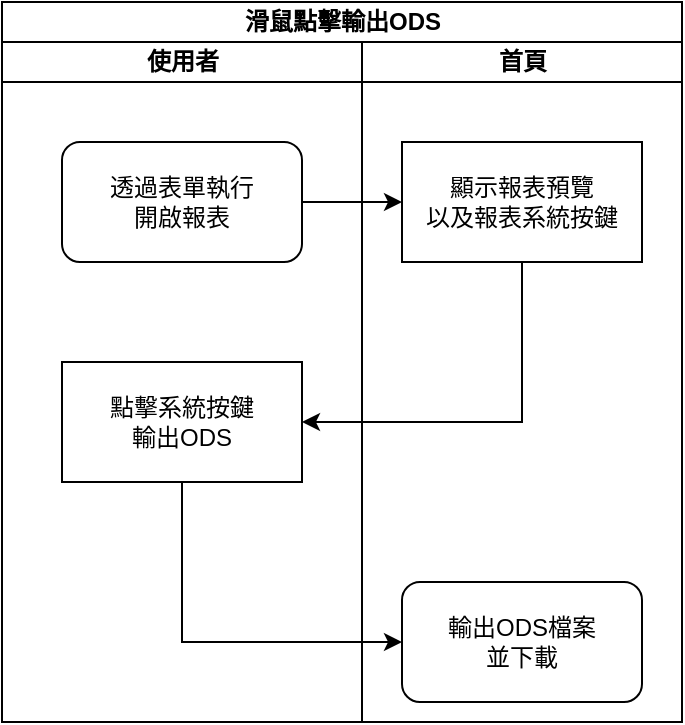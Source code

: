 <mxfile version="13.6.2" type="device" pages="6"><diagram id="fcZHqGQF5pEk4jyqg-XY" name="點擊系統按鍵輸出ODS"><mxGraphModel dx="852" dy="494" grid="1" gridSize="10" guides="1" tooltips="1" connect="1" arrows="1" fold="1" page="1" pageScale="1" pageWidth="827" pageHeight="1169" math="0" shadow="0"><root><mxCell id="0"/><mxCell id="1" parent="0"/><mxCell id="WhBC0zgyMwrAGGy2e6gk-1" value="滑鼠點擊輸出ODS" style="swimlane;html=1;childLayout=stackLayout;resizeParent=1;resizeParentMax=0;startSize=20;" parent="1" vertex="1"><mxGeometry x="230" y="20" width="340" height="360" as="geometry"/></mxCell><mxCell id="WhBC0zgyMwrAGGy2e6gk-2" value="使用者" style="swimlane;html=1;startSize=20;" parent="WhBC0zgyMwrAGGy2e6gk-1" vertex="1"><mxGeometry y="20" width="180" height="340" as="geometry"/></mxCell><mxCell id="WhBC0zgyMwrAGGy2e6gk-5" value="透過表單執行&lt;br&gt;開啟報表" style="rounded=1;whiteSpace=wrap;html=1;" parent="WhBC0zgyMwrAGGy2e6gk-2" vertex="1"><mxGeometry x="30" y="50" width="120" height="60" as="geometry"/></mxCell><mxCell id="WhBC0zgyMwrAGGy2e6gk-8" value="點擊系統按鍵&lt;br&gt;輸出ODS" style="whiteSpace=wrap;html=1;rounded=0;" parent="WhBC0zgyMwrAGGy2e6gk-2" vertex="1"><mxGeometry x="30" y="160" width="120" height="60" as="geometry"/></mxCell><mxCell id="WhBC0zgyMwrAGGy2e6gk-3" value="首頁" style="swimlane;html=1;startSize=20;" parent="WhBC0zgyMwrAGGy2e6gk-1" vertex="1"><mxGeometry x="180" y="20" width="160" height="340" as="geometry"/></mxCell><mxCell id="WhBC0zgyMwrAGGy2e6gk-6" value="顯示報表預覽&lt;br&gt;以及報表系統按鍵" style="rounded=0;whiteSpace=wrap;html=1;" parent="WhBC0zgyMwrAGGy2e6gk-3" vertex="1"><mxGeometry x="20" y="50" width="120" height="60" as="geometry"/></mxCell><mxCell id="WhBC0zgyMwrAGGy2e6gk-12" value="輸出ODS檔案&lt;br&gt;並下載" style="rounded=1;whiteSpace=wrap;html=1;" parent="WhBC0zgyMwrAGGy2e6gk-3" vertex="1"><mxGeometry x="20" y="270" width="120" height="60" as="geometry"/></mxCell><mxCell id="WhBC0zgyMwrAGGy2e6gk-7" style="edgeStyle=orthogonalEdgeStyle;rounded=0;orthogonalLoop=1;jettySize=auto;html=1;" parent="WhBC0zgyMwrAGGy2e6gk-1" source="WhBC0zgyMwrAGGy2e6gk-5" target="WhBC0zgyMwrAGGy2e6gk-6" edge="1"><mxGeometry relative="1" as="geometry"/></mxCell><mxCell id="WhBC0zgyMwrAGGy2e6gk-9" value="" style="edgeStyle=orthogonalEdgeStyle;rounded=0;orthogonalLoop=1;jettySize=auto;html=1;exitX=0.5;exitY=1;exitDx=0;exitDy=0;entryX=1;entryY=0.5;entryDx=0;entryDy=0;" parent="WhBC0zgyMwrAGGy2e6gk-1" source="WhBC0zgyMwrAGGy2e6gk-6" target="WhBC0zgyMwrAGGy2e6gk-8" edge="1"><mxGeometry relative="1" as="geometry"/></mxCell><mxCell id="WhBC0zgyMwrAGGy2e6gk-13" style="edgeStyle=orthogonalEdgeStyle;rounded=0;orthogonalLoop=1;jettySize=auto;html=1;entryX=0;entryY=0.5;entryDx=0;entryDy=0;exitX=0.5;exitY=1;exitDx=0;exitDy=0;" parent="WhBC0zgyMwrAGGy2e6gk-1" source="WhBC0zgyMwrAGGy2e6gk-8" target="WhBC0zgyMwrAGGy2e6gk-12" edge="1"><mxGeometry relative="1" as="geometry"/></mxCell></root></mxGraphModel></diagram><diagram name="熱鍵執行輸出ODS" id="3ZORxIl8ohk-vEn9bRN_"><mxGraphModel dx="852" dy="494" grid="1" gridSize="10" guides="1" tooltips="1" connect="1" arrows="1" fold="1" page="1" pageScale="1" pageWidth="827" pageHeight="1169" math="0" shadow="0"><root><mxCell id="MkQBXTPQfEauEfPV3cvS-0"/><mxCell id="MkQBXTPQfEauEfPV3cvS-1" parent="MkQBXTPQfEauEfPV3cvS-0"/><mxCell id="MkQBXTPQfEauEfPV3cvS-2" value="熱鍵執行輸出ODS" style="swimlane;html=1;childLayout=stackLayout;resizeParent=1;resizeParentMax=0;startSize=20;" parent="MkQBXTPQfEauEfPV3cvS-1" vertex="1"><mxGeometry x="230" y="20" width="340" height="360" as="geometry"/></mxCell><mxCell id="MkQBXTPQfEauEfPV3cvS-3" value="使用者" style="swimlane;html=1;startSize=20;" parent="MkQBXTPQfEauEfPV3cvS-2" vertex="1"><mxGeometry y="20" width="180" height="340" as="geometry"/></mxCell><mxCell id="MkQBXTPQfEauEfPV3cvS-4" value="透過表單執行&lt;br&gt;開啟報表" style="rounded=1;whiteSpace=wrap;html=1;" parent="MkQBXTPQfEauEfPV3cvS-3" vertex="1"><mxGeometry x="30" y="50" width="120" height="60" as="geometry"/></mxCell><mxCell id="MkQBXTPQfEauEfPV3cvS-5" value="熱鍵執行 shift + s&lt;br&gt;輸出ODS" style="whiteSpace=wrap;html=1;rounded=0;" parent="MkQBXTPQfEauEfPV3cvS-3" vertex="1"><mxGeometry x="30" y="160" width="120" height="60" as="geometry"/></mxCell><mxCell id="MkQBXTPQfEauEfPV3cvS-6" value="首頁" style="swimlane;html=1;startSize=20;" parent="MkQBXTPQfEauEfPV3cvS-2" vertex="1"><mxGeometry x="180" y="20" width="160" height="340" as="geometry"/></mxCell><mxCell id="MkQBXTPQfEauEfPV3cvS-7" value="顯示報表預覽&lt;br&gt;以及報表系統按鍵" style="rounded=0;whiteSpace=wrap;html=1;" parent="MkQBXTPQfEauEfPV3cvS-6" vertex="1"><mxGeometry x="20" y="50" width="120" height="60" as="geometry"/></mxCell><mxCell id="MkQBXTPQfEauEfPV3cvS-8" value="輸出ODS檔案&lt;br&gt;並下載" style="rounded=1;whiteSpace=wrap;html=1;" parent="MkQBXTPQfEauEfPV3cvS-6" vertex="1"><mxGeometry x="20" y="270" width="120" height="60" as="geometry"/></mxCell><mxCell id="MkQBXTPQfEauEfPV3cvS-9" style="edgeStyle=orthogonalEdgeStyle;rounded=0;orthogonalLoop=1;jettySize=auto;html=1;" parent="MkQBXTPQfEauEfPV3cvS-2" source="MkQBXTPQfEauEfPV3cvS-4" target="MkQBXTPQfEauEfPV3cvS-7" edge="1"><mxGeometry relative="1" as="geometry"/></mxCell><mxCell id="MkQBXTPQfEauEfPV3cvS-10" value="" style="edgeStyle=orthogonalEdgeStyle;rounded=0;orthogonalLoop=1;jettySize=auto;html=1;exitX=0.5;exitY=1;exitDx=0;exitDy=0;entryX=1;entryY=0.5;entryDx=0;entryDy=0;" parent="MkQBXTPQfEauEfPV3cvS-2" source="MkQBXTPQfEauEfPV3cvS-7" target="MkQBXTPQfEauEfPV3cvS-5" edge="1"><mxGeometry relative="1" as="geometry"/></mxCell><mxCell id="MkQBXTPQfEauEfPV3cvS-11" style="edgeStyle=orthogonalEdgeStyle;rounded=0;orthogonalLoop=1;jettySize=auto;html=1;entryX=0;entryY=0.5;entryDx=0;entryDy=0;exitX=0.5;exitY=1;exitDx=0;exitDy=0;" parent="MkQBXTPQfEauEfPV3cvS-2" source="MkQBXTPQfEauEfPV3cvS-5" target="MkQBXTPQfEauEfPV3cvS-8" edge="1"><mxGeometry relative="1" as="geometry"/></mxCell></root></mxGraphModel></diagram><diagram id="NAaSSumv7OWh6nkhHzS5" name="點擊系統按鍵輸出ODT"><mxGraphModel dx="852" dy="494" grid="1" gridSize="10" guides="1" tooltips="1" connect="1" arrows="1" fold="1" page="1" pageScale="1" pageWidth="827" pageHeight="1169" math="0" shadow="0"><root><mxCell id="SpTb6F2Ns2y2F6KLyz82-0"/><mxCell id="SpTb6F2Ns2y2F6KLyz82-1" parent="SpTb6F2Ns2y2F6KLyz82-0"/><mxCell id="IOGlmpIRBHlDPiM9SJch-0" value="滑鼠點擊輸出ODT" style="swimlane;html=1;childLayout=stackLayout;resizeParent=1;resizeParentMax=0;startSize=20;" parent="SpTb6F2Ns2y2F6KLyz82-1" vertex="1"><mxGeometry x="230" y="20" width="340" height="360" as="geometry"/></mxCell><mxCell id="IOGlmpIRBHlDPiM9SJch-1" value="使用者" style="swimlane;html=1;startSize=20;" parent="IOGlmpIRBHlDPiM9SJch-0" vertex="1"><mxGeometry y="20" width="180" height="340" as="geometry"/></mxCell><mxCell id="IOGlmpIRBHlDPiM9SJch-2" value="透過表單執行&lt;br&gt;開啟報表" style="rounded=1;whiteSpace=wrap;html=1;" parent="IOGlmpIRBHlDPiM9SJch-1" vertex="1"><mxGeometry x="30" y="50" width="120" height="60" as="geometry"/></mxCell><mxCell id="IOGlmpIRBHlDPiM9SJch-3" value="點擊系統按鍵&lt;br&gt;輸出ODT" style="whiteSpace=wrap;html=1;rounded=0;" parent="IOGlmpIRBHlDPiM9SJch-1" vertex="1"><mxGeometry x="30" y="160" width="120" height="60" as="geometry"/></mxCell><mxCell id="IOGlmpIRBHlDPiM9SJch-4" value="首頁" style="swimlane;html=1;startSize=20;" parent="IOGlmpIRBHlDPiM9SJch-0" vertex="1"><mxGeometry x="180" y="20" width="160" height="340" as="geometry"/></mxCell><mxCell id="IOGlmpIRBHlDPiM9SJch-5" value="顯示報表預覽&lt;br&gt;以及報表系統按鍵" style="rounded=0;whiteSpace=wrap;html=1;" parent="IOGlmpIRBHlDPiM9SJch-4" vertex="1"><mxGeometry x="20" y="50" width="120" height="60" as="geometry"/></mxCell><mxCell id="IOGlmpIRBHlDPiM9SJch-6" value="輸出ODT檔案&lt;br&gt;並下載" style="rounded=1;whiteSpace=wrap;html=1;" parent="IOGlmpIRBHlDPiM9SJch-4" vertex="1"><mxGeometry x="20" y="270" width="120" height="60" as="geometry"/></mxCell><mxCell id="IOGlmpIRBHlDPiM9SJch-7" style="edgeStyle=orthogonalEdgeStyle;rounded=0;orthogonalLoop=1;jettySize=auto;html=1;" parent="IOGlmpIRBHlDPiM9SJch-0" source="IOGlmpIRBHlDPiM9SJch-2" target="IOGlmpIRBHlDPiM9SJch-5" edge="1"><mxGeometry relative="1" as="geometry"/></mxCell><mxCell id="IOGlmpIRBHlDPiM9SJch-8" value="" style="edgeStyle=orthogonalEdgeStyle;rounded=0;orthogonalLoop=1;jettySize=auto;html=1;exitX=0.5;exitY=1;exitDx=0;exitDy=0;entryX=1;entryY=0.5;entryDx=0;entryDy=0;" parent="IOGlmpIRBHlDPiM9SJch-0" source="IOGlmpIRBHlDPiM9SJch-5" target="IOGlmpIRBHlDPiM9SJch-3" edge="1"><mxGeometry relative="1" as="geometry"/></mxCell><mxCell id="IOGlmpIRBHlDPiM9SJch-9" style="edgeStyle=orthogonalEdgeStyle;rounded=0;orthogonalLoop=1;jettySize=auto;html=1;entryX=0;entryY=0.5;entryDx=0;entryDy=0;exitX=0.5;exitY=1;exitDx=0;exitDy=0;" parent="IOGlmpIRBHlDPiM9SJch-0" source="IOGlmpIRBHlDPiM9SJch-3" target="IOGlmpIRBHlDPiM9SJch-6" edge="1"><mxGeometry relative="1" as="geometry"/></mxCell></root></mxGraphModel></diagram><diagram name="熱鍵執行輸出ODT" id="ISCjcGGfkquZAfRhAiMf"><mxGraphModel dx="852" dy="494" grid="1" gridSize="10" guides="1" tooltips="1" connect="1" arrows="1" fold="1" page="1" pageScale="1" pageWidth="827" pageHeight="1169" math="0" shadow="0"><root><mxCell id="aRNCMCP8JdPaBjBbkHSe-0"/><mxCell id="aRNCMCP8JdPaBjBbkHSe-1" parent="aRNCMCP8JdPaBjBbkHSe-0"/><mxCell id="aRNCMCP8JdPaBjBbkHSe-2" value="熱鍵執行輸出ODT" style="swimlane;html=1;childLayout=stackLayout;resizeParent=1;resizeParentMax=0;startSize=20;" parent="aRNCMCP8JdPaBjBbkHSe-1" vertex="1"><mxGeometry x="230" y="20" width="340" height="360" as="geometry"/></mxCell><mxCell id="aRNCMCP8JdPaBjBbkHSe-3" value="使用者" style="swimlane;html=1;startSize=20;" parent="aRNCMCP8JdPaBjBbkHSe-2" vertex="1"><mxGeometry y="20" width="180" height="340" as="geometry"/></mxCell><mxCell id="aRNCMCP8JdPaBjBbkHSe-4" value="透過表單執行&lt;br&gt;開啟報表" style="rounded=1;whiteSpace=wrap;html=1;" parent="aRNCMCP8JdPaBjBbkHSe-3" vertex="1"><mxGeometry x="30" y="50" width="120" height="60" as="geometry"/></mxCell><mxCell id="aRNCMCP8JdPaBjBbkHSe-5" value="熱鍵執行 shift + t&lt;br&gt;輸出ODT" style="whiteSpace=wrap;html=1;rounded=0;" parent="aRNCMCP8JdPaBjBbkHSe-3" vertex="1"><mxGeometry x="30" y="160" width="120" height="60" as="geometry"/></mxCell><mxCell id="aRNCMCP8JdPaBjBbkHSe-6" value="首頁" style="swimlane;html=1;startSize=20;" parent="aRNCMCP8JdPaBjBbkHSe-2" vertex="1"><mxGeometry x="180" y="20" width="160" height="340" as="geometry"/></mxCell><mxCell id="aRNCMCP8JdPaBjBbkHSe-7" value="顯示報表預覽&lt;br&gt;以及報表系統按鍵" style="rounded=0;whiteSpace=wrap;html=1;" parent="aRNCMCP8JdPaBjBbkHSe-6" vertex="1"><mxGeometry x="20" y="50" width="120" height="60" as="geometry"/></mxCell><mxCell id="aRNCMCP8JdPaBjBbkHSe-8" value="輸出ODT檔案&lt;br&gt;並下載" style="rounded=1;whiteSpace=wrap;html=1;" parent="aRNCMCP8JdPaBjBbkHSe-6" vertex="1"><mxGeometry x="20" y="270" width="120" height="60" as="geometry"/></mxCell><mxCell id="aRNCMCP8JdPaBjBbkHSe-9" style="edgeStyle=orthogonalEdgeStyle;rounded=0;orthogonalLoop=1;jettySize=auto;html=1;" parent="aRNCMCP8JdPaBjBbkHSe-2" source="aRNCMCP8JdPaBjBbkHSe-4" target="aRNCMCP8JdPaBjBbkHSe-7" edge="1"><mxGeometry relative="1" as="geometry"/></mxCell><mxCell id="aRNCMCP8JdPaBjBbkHSe-10" value="" style="edgeStyle=orthogonalEdgeStyle;rounded=0;orthogonalLoop=1;jettySize=auto;html=1;exitX=0.5;exitY=1;exitDx=0;exitDy=0;entryX=1;entryY=0.5;entryDx=0;entryDy=0;" parent="aRNCMCP8JdPaBjBbkHSe-2" source="aRNCMCP8JdPaBjBbkHSe-7" target="aRNCMCP8JdPaBjBbkHSe-5" edge="1"><mxGeometry relative="1" as="geometry"/></mxCell><mxCell id="aRNCMCP8JdPaBjBbkHSe-11" style="edgeStyle=orthogonalEdgeStyle;rounded=0;orthogonalLoop=1;jettySize=auto;html=1;entryX=0;entryY=0.5;entryDx=0;entryDy=0;exitX=0.5;exitY=1;exitDx=0;exitDy=0;" parent="aRNCMCP8JdPaBjBbkHSe-2" source="aRNCMCP8JdPaBjBbkHSe-5" target="aRNCMCP8JdPaBjBbkHSe-8" edge="1"><mxGeometry relative="1" as="geometry"/></mxCell></root></mxGraphModel></diagram><diagram id="fLsKvgwI5eMEBXNRXnNQ" name="點擊系統按鍵輸出DOCX"><mxGraphModel dx="852" dy="494" grid="1" gridSize="10" guides="1" tooltips="1" connect="1" arrows="1" fold="1" page="1" pageScale="1" pageWidth="827" pageHeight="1169" math="0" shadow="0"><root><mxCell id="X03SbRrZ0Y_WbJZipIEB-0"/><mxCell id="X03SbRrZ0Y_WbJZipIEB-1" parent="X03SbRrZ0Y_WbJZipIEB-0"/><mxCell id="TBH_taeHQ_WQ7-phwRuP-0" value="滑鼠點擊輸出DOCX" style="swimlane;html=1;childLayout=stackLayout;resizeParent=1;resizeParentMax=0;startSize=20;" parent="X03SbRrZ0Y_WbJZipIEB-1" vertex="1"><mxGeometry x="230" y="20" width="340" height="360" as="geometry"/></mxCell><mxCell id="TBH_taeHQ_WQ7-phwRuP-1" value="使用者" style="swimlane;html=1;startSize=20;" parent="TBH_taeHQ_WQ7-phwRuP-0" vertex="1"><mxGeometry y="20" width="180" height="340" as="geometry"/></mxCell><mxCell id="TBH_taeHQ_WQ7-phwRuP-2" value="透過表單執行&lt;br&gt;開啟報表" style="rounded=1;whiteSpace=wrap;html=1;" parent="TBH_taeHQ_WQ7-phwRuP-1" vertex="1"><mxGeometry x="30" y="50" width="120" height="60" as="geometry"/></mxCell><mxCell id="TBH_taeHQ_WQ7-phwRuP-3" value="點擊系統按鍵&lt;br&gt;輸出DOCX" style="whiteSpace=wrap;html=1;rounded=0;" parent="TBH_taeHQ_WQ7-phwRuP-1" vertex="1"><mxGeometry x="30" y="160" width="120" height="60" as="geometry"/></mxCell><mxCell id="TBH_taeHQ_WQ7-phwRuP-4" value="首頁" style="swimlane;html=1;startSize=20;" parent="TBH_taeHQ_WQ7-phwRuP-0" vertex="1"><mxGeometry x="180" y="20" width="160" height="340" as="geometry"/></mxCell><mxCell id="TBH_taeHQ_WQ7-phwRuP-5" value="顯示報表預覽&lt;br&gt;以及報表系統按鍵" style="rounded=0;whiteSpace=wrap;html=1;" parent="TBH_taeHQ_WQ7-phwRuP-4" vertex="1"><mxGeometry x="20" y="50" width="120" height="60" as="geometry"/></mxCell><mxCell id="TBH_taeHQ_WQ7-phwRuP-6" value="輸出DOCX檔案&lt;br&gt;並下載" style="rounded=1;whiteSpace=wrap;html=1;" parent="TBH_taeHQ_WQ7-phwRuP-4" vertex="1"><mxGeometry x="20" y="270" width="120" height="60" as="geometry"/></mxCell><mxCell id="TBH_taeHQ_WQ7-phwRuP-7" style="edgeStyle=orthogonalEdgeStyle;rounded=0;orthogonalLoop=1;jettySize=auto;html=1;" parent="TBH_taeHQ_WQ7-phwRuP-0" source="TBH_taeHQ_WQ7-phwRuP-2" target="TBH_taeHQ_WQ7-phwRuP-5" edge="1"><mxGeometry relative="1" as="geometry"/></mxCell><mxCell id="TBH_taeHQ_WQ7-phwRuP-8" value="" style="edgeStyle=orthogonalEdgeStyle;rounded=0;orthogonalLoop=1;jettySize=auto;html=1;exitX=0.5;exitY=1;exitDx=0;exitDy=0;entryX=1;entryY=0.5;entryDx=0;entryDy=0;" parent="TBH_taeHQ_WQ7-phwRuP-0" source="TBH_taeHQ_WQ7-phwRuP-5" target="TBH_taeHQ_WQ7-phwRuP-3" edge="1"><mxGeometry relative="1" as="geometry"/></mxCell><mxCell id="TBH_taeHQ_WQ7-phwRuP-9" style="edgeStyle=orthogonalEdgeStyle;rounded=0;orthogonalLoop=1;jettySize=auto;html=1;entryX=0;entryY=0.5;entryDx=0;entryDy=0;exitX=0.5;exitY=1;exitDx=0;exitDy=0;" parent="TBH_taeHQ_WQ7-phwRuP-0" source="TBH_taeHQ_WQ7-phwRuP-3" target="TBH_taeHQ_WQ7-phwRuP-6" edge="1"><mxGeometry relative="1" as="geometry"/></mxCell></root></mxGraphModel></diagram><diagram name="熱鍵執行輸出DOCX副本" id="IhMzeqRtK3VUAJysq7Gj"><mxGraphModel dx="852" dy="494" grid="1" gridSize="10" guides="1" tooltips="1" connect="1" arrows="1" fold="1" page="1" pageScale="1" pageWidth="827" pageHeight="1169" math="0" shadow="0"><root><mxCell id="Dgiv4RaTPCfW-obT66OW-0"/><mxCell id="Dgiv4RaTPCfW-obT66OW-1" parent="Dgiv4RaTPCfW-obT66OW-0"/><mxCell id="Dgiv4RaTPCfW-obT66OW-2" value="熱鍵執行輸出DOCX" style="swimlane;html=1;childLayout=stackLayout;resizeParent=1;resizeParentMax=0;startSize=20;" parent="Dgiv4RaTPCfW-obT66OW-1" vertex="1"><mxGeometry x="230" y="20" width="340" height="360" as="geometry"/></mxCell><mxCell id="Dgiv4RaTPCfW-obT66OW-3" value="使用者" style="swimlane;html=1;startSize=20;" parent="Dgiv4RaTPCfW-obT66OW-2" vertex="1"><mxGeometry y="20" width="180" height="340" as="geometry"/></mxCell><mxCell id="Dgiv4RaTPCfW-obT66OW-4" value="透過表單執行&lt;br&gt;開啟報表" style="rounded=1;whiteSpace=wrap;html=1;" parent="Dgiv4RaTPCfW-obT66OW-3" vertex="1"><mxGeometry x="30" y="50" width="120" height="60" as="geometry"/></mxCell><mxCell id="Dgiv4RaTPCfW-obT66OW-5" value="熱鍵執行 shift + x&lt;br&gt;輸出DOCX" style="whiteSpace=wrap;html=1;rounded=0;" parent="Dgiv4RaTPCfW-obT66OW-3" vertex="1"><mxGeometry x="30" y="160" width="120" height="60" as="geometry"/></mxCell><mxCell id="Dgiv4RaTPCfW-obT66OW-6" value="首頁" style="swimlane;html=1;startSize=20;" parent="Dgiv4RaTPCfW-obT66OW-2" vertex="1"><mxGeometry x="180" y="20" width="160" height="340" as="geometry"/></mxCell><mxCell id="Dgiv4RaTPCfW-obT66OW-7" value="顯示報表預覽&lt;br&gt;以及報表系統按鍵" style="rounded=0;whiteSpace=wrap;html=1;" parent="Dgiv4RaTPCfW-obT66OW-6" vertex="1"><mxGeometry x="20" y="50" width="120" height="60" as="geometry"/></mxCell><mxCell id="Dgiv4RaTPCfW-obT66OW-8" value="輸出DOCX檔案&lt;br&gt;並下載" style="rounded=1;whiteSpace=wrap;html=1;" parent="Dgiv4RaTPCfW-obT66OW-6" vertex="1"><mxGeometry x="20" y="270" width="120" height="60" as="geometry"/></mxCell><mxCell id="Dgiv4RaTPCfW-obT66OW-9" style="edgeStyle=orthogonalEdgeStyle;rounded=0;orthogonalLoop=1;jettySize=auto;html=1;" parent="Dgiv4RaTPCfW-obT66OW-2" source="Dgiv4RaTPCfW-obT66OW-4" target="Dgiv4RaTPCfW-obT66OW-7" edge="1"><mxGeometry relative="1" as="geometry"/></mxCell><mxCell id="Dgiv4RaTPCfW-obT66OW-10" value="" style="edgeStyle=orthogonalEdgeStyle;rounded=0;orthogonalLoop=1;jettySize=auto;html=1;exitX=0.5;exitY=1;exitDx=0;exitDy=0;entryX=1;entryY=0.5;entryDx=0;entryDy=0;" parent="Dgiv4RaTPCfW-obT66OW-2" source="Dgiv4RaTPCfW-obT66OW-7" target="Dgiv4RaTPCfW-obT66OW-5" edge="1"><mxGeometry relative="1" as="geometry"/></mxCell><mxCell id="Dgiv4RaTPCfW-obT66OW-11" style="edgeStyle=orthogonalEdgeStyle;rounded=0;orthogonalLoop=1;jettySize=auto;html=1;entryX=0;entryY=0.5;entryDx=0;entryDy=0;exitX=0.5;exitY=1;exitDx=0;exitDy=0;" parent="Dgiv4RaTPCfW-obT66OW-2" source="Dgiv4RaTPCfW-obT66OW-5" target="Dgiv4RaTPCfW-obT66OW-8" edge="1"><mxGeometry relative="1" as="geometry"/></mxCell></root></mxGraphModel></diagram></mxfile>